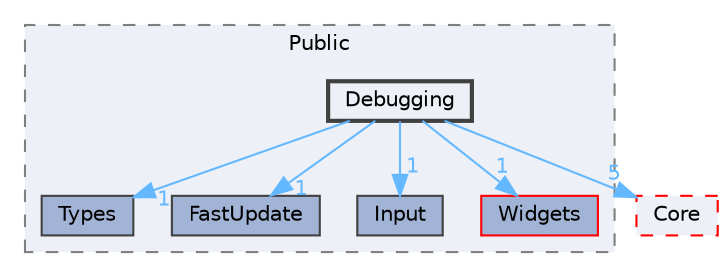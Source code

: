 digraph "Debugging"
{
 // INTERACTIVE_SVG=YES
 // LATEX_PDF_SIZE
  bgcolor="transparent";
  edge [fontname=Helvetica,fontsize=10,labelfontname=Helvetica,labelfontsize=10];
  node [fontname=Helvetica,fontsize=10,shape=box,height=0.2,width=0.4];
  compound=true
  subgraph clusterdir_14e7ebd69e9a4010803c73febb04adda {
    graph [ bgcolor="#edf0f7", pencolor="grey50", label="Public", fontname=Helvetica,fontsize=10 style="filled,dashed", URL="dir_14e7ebd69e9a4010803c73febb04adda.html",tooltip=""]
  dir_794fc8708937e2950f05748bfb481b64 [label="Types", fillcolor="#a2b4d6", color="grey25", style="filled", URL="dir_794fc8708937e2950f05748bfb481b64.html",tooltip=""];
  dir_c7bd69a04b005fff050c40121eaff101 [label="FastUpdate", fillcolor="#a2b4d6", color="grey25", style="filled", URL="dir_c7bd69a04b005fff050c40121eaff101.html",tooltip=""];
  dir_d3d9e9dde9f93e66ba0f7c6ced170280 [label="Input", fillcolor="#a2b4d6", color="grey25", style="filled", URL="dir_d3d9e9dde9f93e66ba0f7c6ced170280.html",tooltip=""];
  dir_e7d20d9ce38b6dd031a5aa9f51470c23 [label="Widgets", fillcolor="#a2b4d6", color="red", style="filled", URL="dir_e7d20d9ce38b6dd031a5aa9f51470c23.html",tooltip=""];
  dir_f362dde3cc9c5505ce6323242b6f5aaf [label="Debugging", fillcolor="#edf0f7", color="grey25", style="filled,bold", URL="dir_f362dde3cc9c5505ce6323242b6f5aaf.html",tooltip=""];
  }
  dir_0e6cddcc9caa1238c7f3774224afaa45 [label="Core", fillcolor="#edf0f7", color="red", style="filled,dashed", URL="dir_0e6cddcc9caa1238c7f3774224afaa45.html",tooltip=""];
  dir_f362dde3cc9c5505ce6323242b6f5aaf->dir_0e6cddcc9caa1238c7f3774224afaa45 [headlabel="5", labeldistance=1.5 headhref="dir_000302_000266.html" href="dir_000302_000266.html" color="steelblue1" fontcolor="steelblue1"];
  dir_f362dde3cc9c5505ce6323242b6f5aaf->dir_794fc8708937e2950f05748bfb481b64 [headlabel="1", labeldistance=1.5 headhref="dir_000302_001219.html" href="dir_000302_001219.html" color="steelblue1" fontcolor="steelblue1"];
  dir_f362dde3cc9c5505ce6323242b6f5aaf->dir_c7bd69a04b005fff050c40121eaff101 [headlabel="1", labeldistance=1.5 headhref="dir_000302_000393.html" href="dir_000302_000393.html" color="steelblue1" fontcolor="steelblue1"];
  dir_f362dde3cc9c5505ce6323242b6f5aaf->dir_d3d9e9dde9f93e66ba0f7c6ced170280 [headlabel="1", labeldistance=1.5 headhref="dir_000302_000492.html" href="dir_000302_000492.html" color="steelblue1" fontcolor="steelblue1"];
  dir_f362dde3cc9c5505ce6323242b6f5aaf->dir_e7d20d9ce38b6dd031a5aa9f51470c23 [headlabel="1", labeldistance=1.5 headhref="dir_000302_001290.html" href="dir_000302_001290.html" color="steelblue1" fontcolor="steelblue1"];
}
